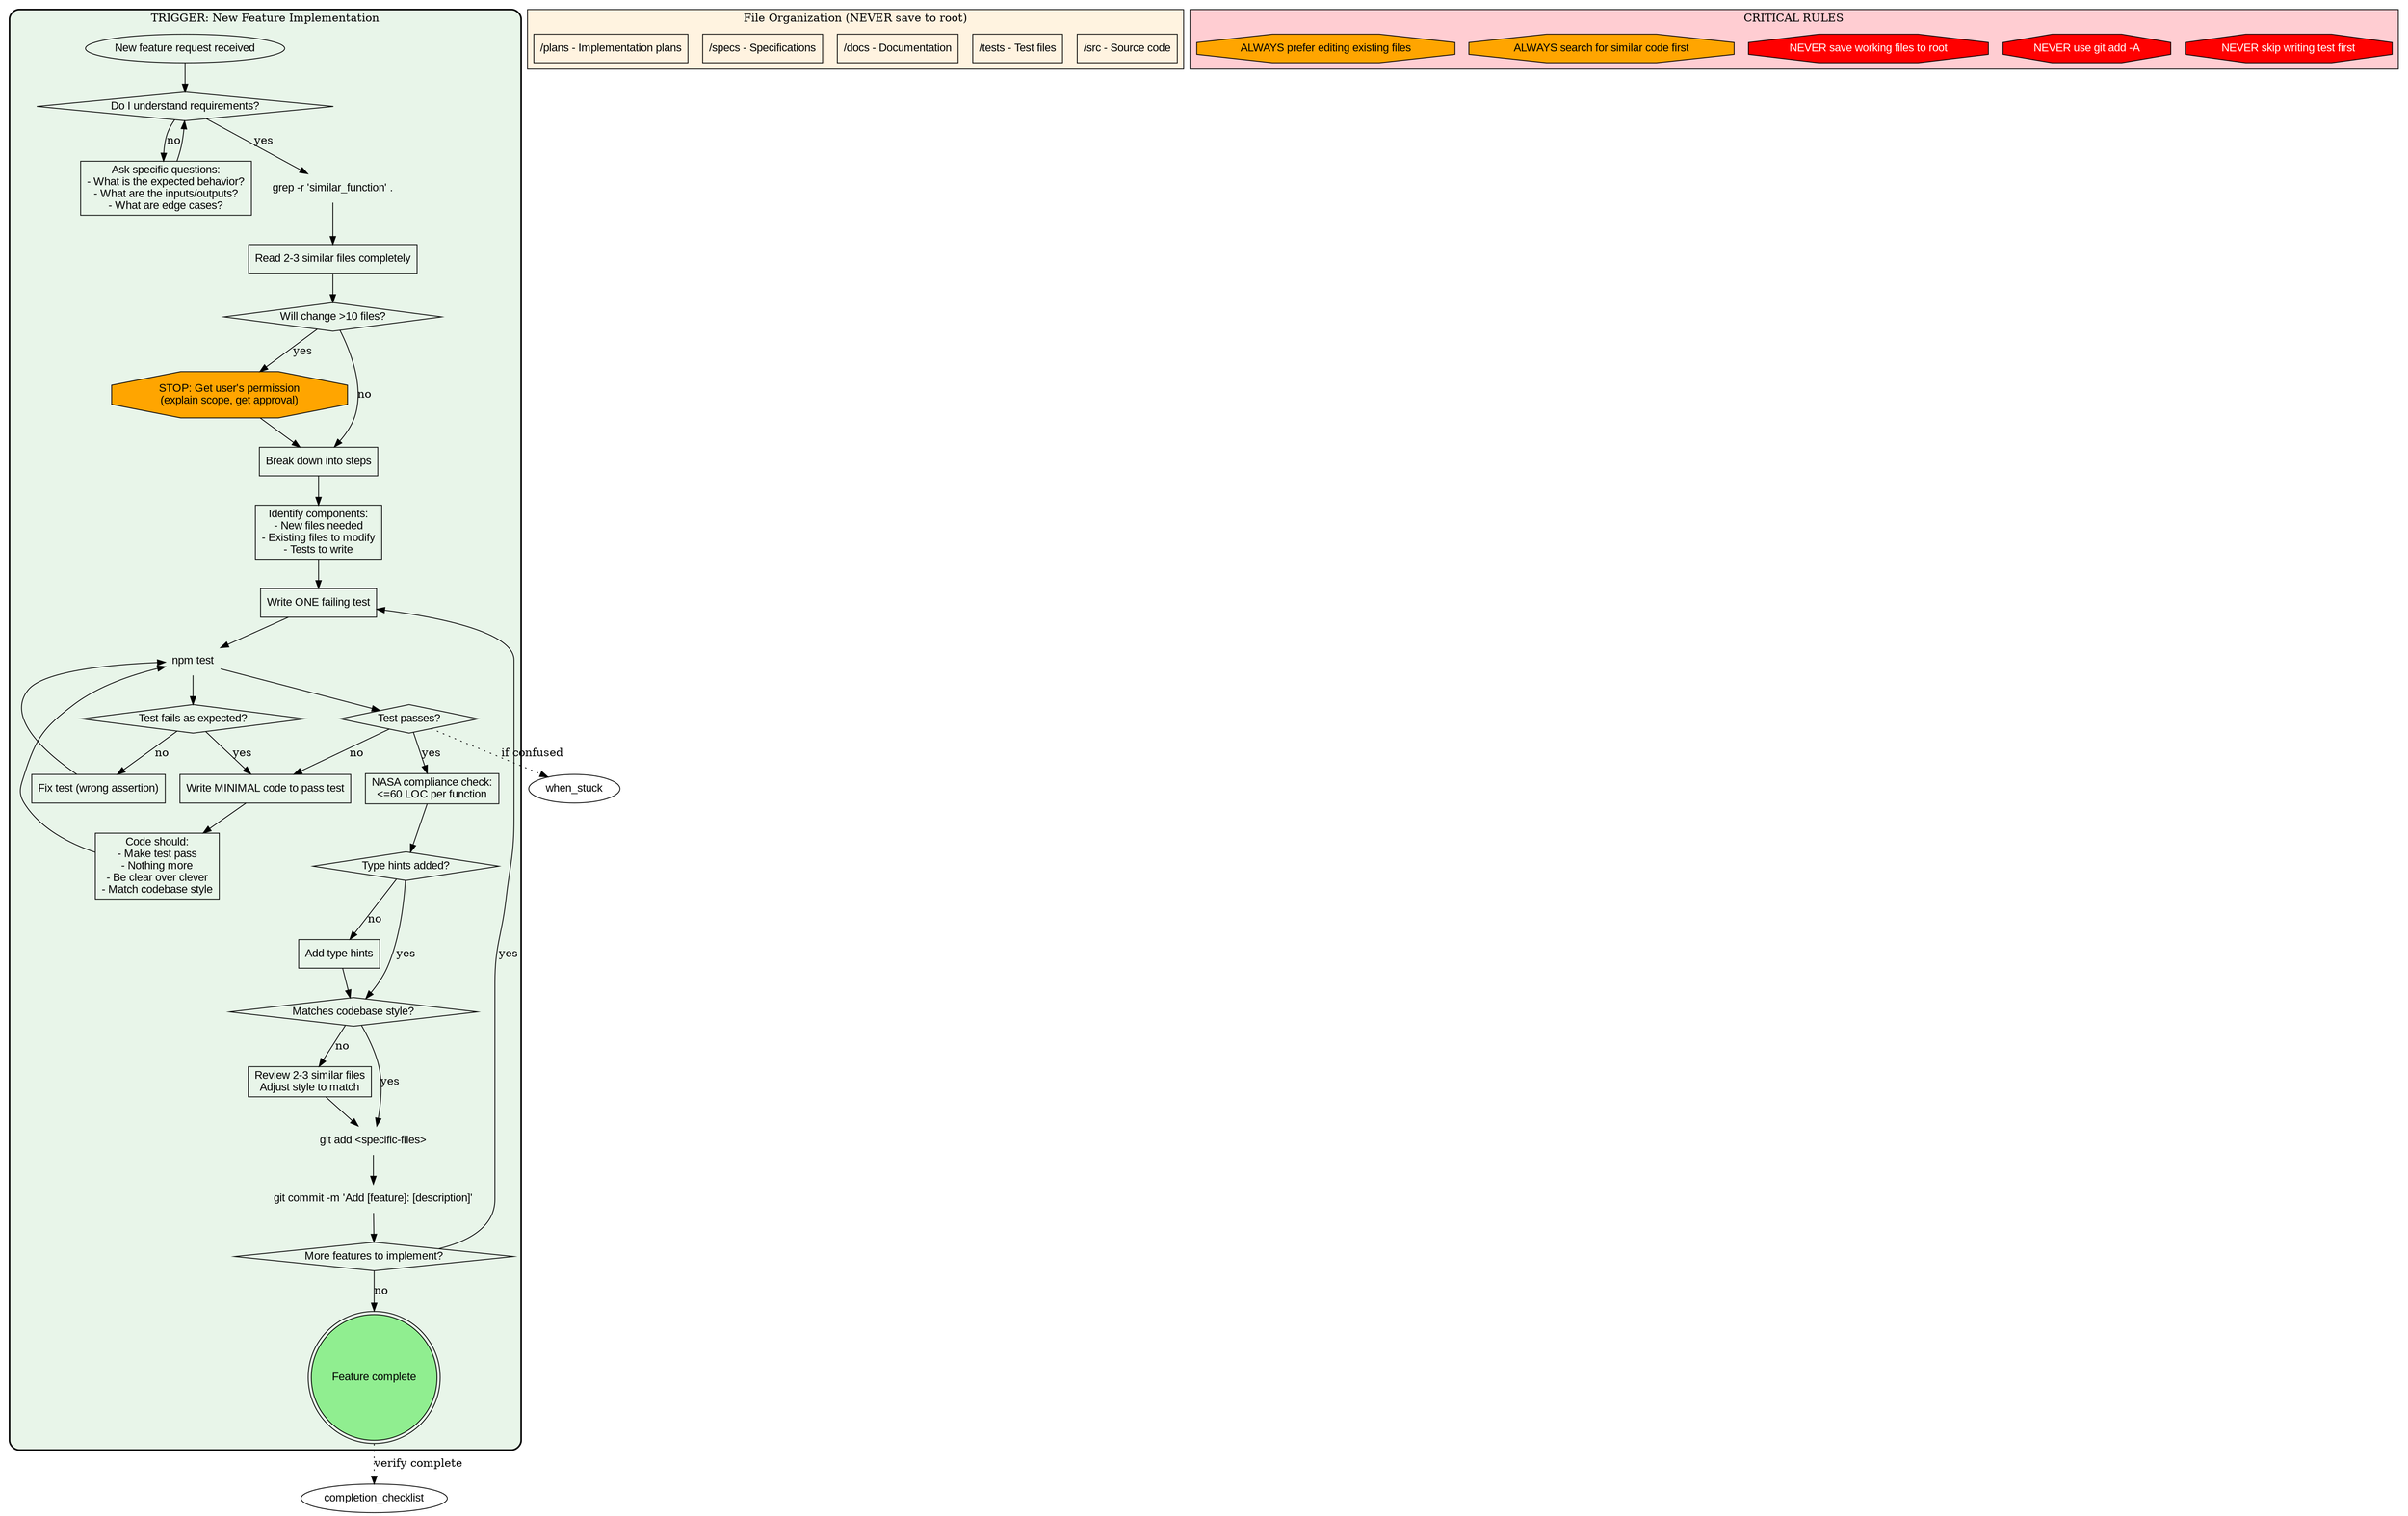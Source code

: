 digraph NEW_FEATURE_IMPLEMENTATION {
    // TRIGGER: Starting implementation of a new feature/task
    // USE WHEN:
    //   - New request arrives
    //   - Feature specification ready
    //   - About to write code

    rankdir=TB;
    node [fontname="Arial"];

    subgraph cluster_implementation {
        label="TRIGGER: New Feature Implementation";
        style="rounded,bold";
        bgcolor="#e8f5e9";

        // Entry
        "New feature request received" [shape=ellipse];

        // Comprehension check
        "Do I understand requirements?" [shape=diamond];
        "Ask specific questions:\n- What is the expected behavior?\n- What are the inputs/outputs?\n- What are edge cases?" [shape=box];

        // Context gathering
        "grep -r 'similar_function' ." [shape=plaintext];
        "Read 2-3 similar files completely" [shape=box];

        // Scope check
        "Will change >10 files?" [shape=diamond];
        "STOP: Get user's permission\n(explain scope, get approval)" [shape=octagon, style=filled, fillcolor=orange];

        // Planning
        "Break down into steps" [shape=box];
        "Identify components:\n- New files needed\n- Existing files to modify\n- Tests to write" [shape=box];

        // TDD workflow
        "Write ONE failing test" [shape=box];
        "npm test" [shape=plaintext];
        "Test fails as expected?" [shape=diamond];
        "Fix test (wrong assertion)" [shape=box];

        // Implementation
        "Write MINIMAL code to pass test" [shape=box];
        "Code should:\n- Make test pass\n- Nothing more\n- Be clear over clever\n- Match codebase style" [shape=box];

        "npm test" [shape=plaintext];
        "Test passes?" [shape=diamond];

        // Quality check
        "NASA compliance check:\n<=60 LOC per function" [shape=box];
        "Type hints added?" [shape=diamond];
        "Add type hints" [shape=box];

        // Code style
        "Matches codebase style?" [shape=diamond];
        "Review 2-3 similar files\nAdjust style to match" [shape=box];

        // Commit
        "git add <specific-files>" [shape=plaintext];
        "git commit -m 'Add [feature]: [description]'" [shape=plaintext];

        // Continue or complete
        "More features to implement?" [shape=diamond];
        "Feature complete" [shape=doublecircle, style=filled, fillcolor=lightgreen];

        // Flow
        "New feature request received" -> "Do I understand requirements?";

        "Do I understand requirements?" -> "grep -r 'similar_function' ." [label="yes"];
        "Do I understand requirements?" -> "Ask specific questions:\n- What is the expected behavior?\n- What are the inputs/outputs?\n- What are edge cases?" [label="no"];
        "Ask specific questions:\n- What is the expected behavior?\n- What are the inputs/outputs?\n- What are edge cases?" -> "Do I understand requirements?";

        "grep -r 'similar_function' ." -> "Read 2-3 similar files completely";
        "Read 2-3 similar files completely" -> "Will change >10 files?";

        "Will change >10 files?" -> "STOP: Get user's permission\n(explain scope, get approval)" [label="yes"];
        "Will change >10 files?" -> "Break down into steps" [label="no"];
        "STOP: Get user's permission\n(explain scope, get approval)" -> "Break down into steps";

        "Break down into steps" -> "Identify components:\n- New files needed\n- Existing files to modify\n- Tests to write";
        "Identify components:\n- New files needed\n- Existing files to modify\n- Tests to write" -> "Write ONE failing test";

        "Write ONE failing test" -> "npm test";
        "npm test" -> "Test fails as expected?";
        "Test fails as expected?" -> "Write MINIMAL code to pass test" [label="yes"];
        "Test fails as expected?" -> "Fix test (wrong assertion)" [label="no"];
        "Fix test (wrong assertion)" -> "npm test";

        "Write MINIMAL code to pass test" -> "Code should:\n- Make test pass\n- Nothing more\n- Be clear over clever\n- Match codebase style";
        "Code should:\n- Make test pass\n- Nothing more\n- Be clear over clever\n- Match codebase style" -> "npm test";

        "npm test" -> "Test passes?";
        "Test passes?" -> "Write MINIMAL code to pass test" [label="no"];
        "Test passes?" -> "NASA compliance check:\n<=60 LOC per function" [label="yes"];

        "NASA compliance check:\n<=60 LOC per function" -> "Type hints added?";
        "Type hints added?" -> "Matches codebase style?" [label="yes"];
        "Type hints added?" -> "Add type hints" [label="no"];
        "Add type hints" -> "Matches codebase style?";

        "Matches codebase style?" -> "git add <specific-files>" [label="yes"];
        "Matches codebase style?" -> "Review 2-3 similar files\nAdjust style to match" [label="no"];
        "Review 2-3 similar files\nAdjust style to match" -> "git add <specific-files>";

        "git add <specific-files>" -> "git commit -m 'Add [feature]: [description]'";
        "git commit -m 'Add [feature]: [description]'" -> "More features to implement?";

        "More features to implement?" -> "Write ONE failing test" [label="yes"];
        "More features to implement?" -> "Feature complete" [label="no"];
    }

    // File organization rules
    subgraph cluster_file_org {
        label="File Organization (NEVER save to root)";
        bgcolor="#fff3e0";

        "/src - Source code" [shape=box];
        "/tests - Test files" [shape=box];
        "/docs - Documentation" [shape=box];
        "/specs - Specifications" [shape=box];
        "/plans - Implementation plans" [shape=box];
    }

    // Critical rules
    subgraph cluster_rules {
        label="CRITICAL RULES";
        bgcolor="#ffcdd2";

        "NEVER skip writing test first" [shape=octagon, style=filled, fillcolor=red, fontcolor=white];
        "NEVER use git add -A" [shape=octagon, style=filled, fillcolor=red, fontcolor=white];
        "NEVER save working files to root" [shape=octagon, style=filled, fillcolor=red, fontcolor=white];
        "ALWAYS search for similar code first" [shape=octagon, style=filled, fillcolor=orange];
        "ALWAYS prefer editing existing files" [shape=octagon, style=filled, fillcolor=orange];
    }

    // External connections
    "Test passes?" -> when_stuck [label="if confused", style=dotted];
    "Feature complete" -> completion_checklist [label="verify complete", style=dotted];
}
